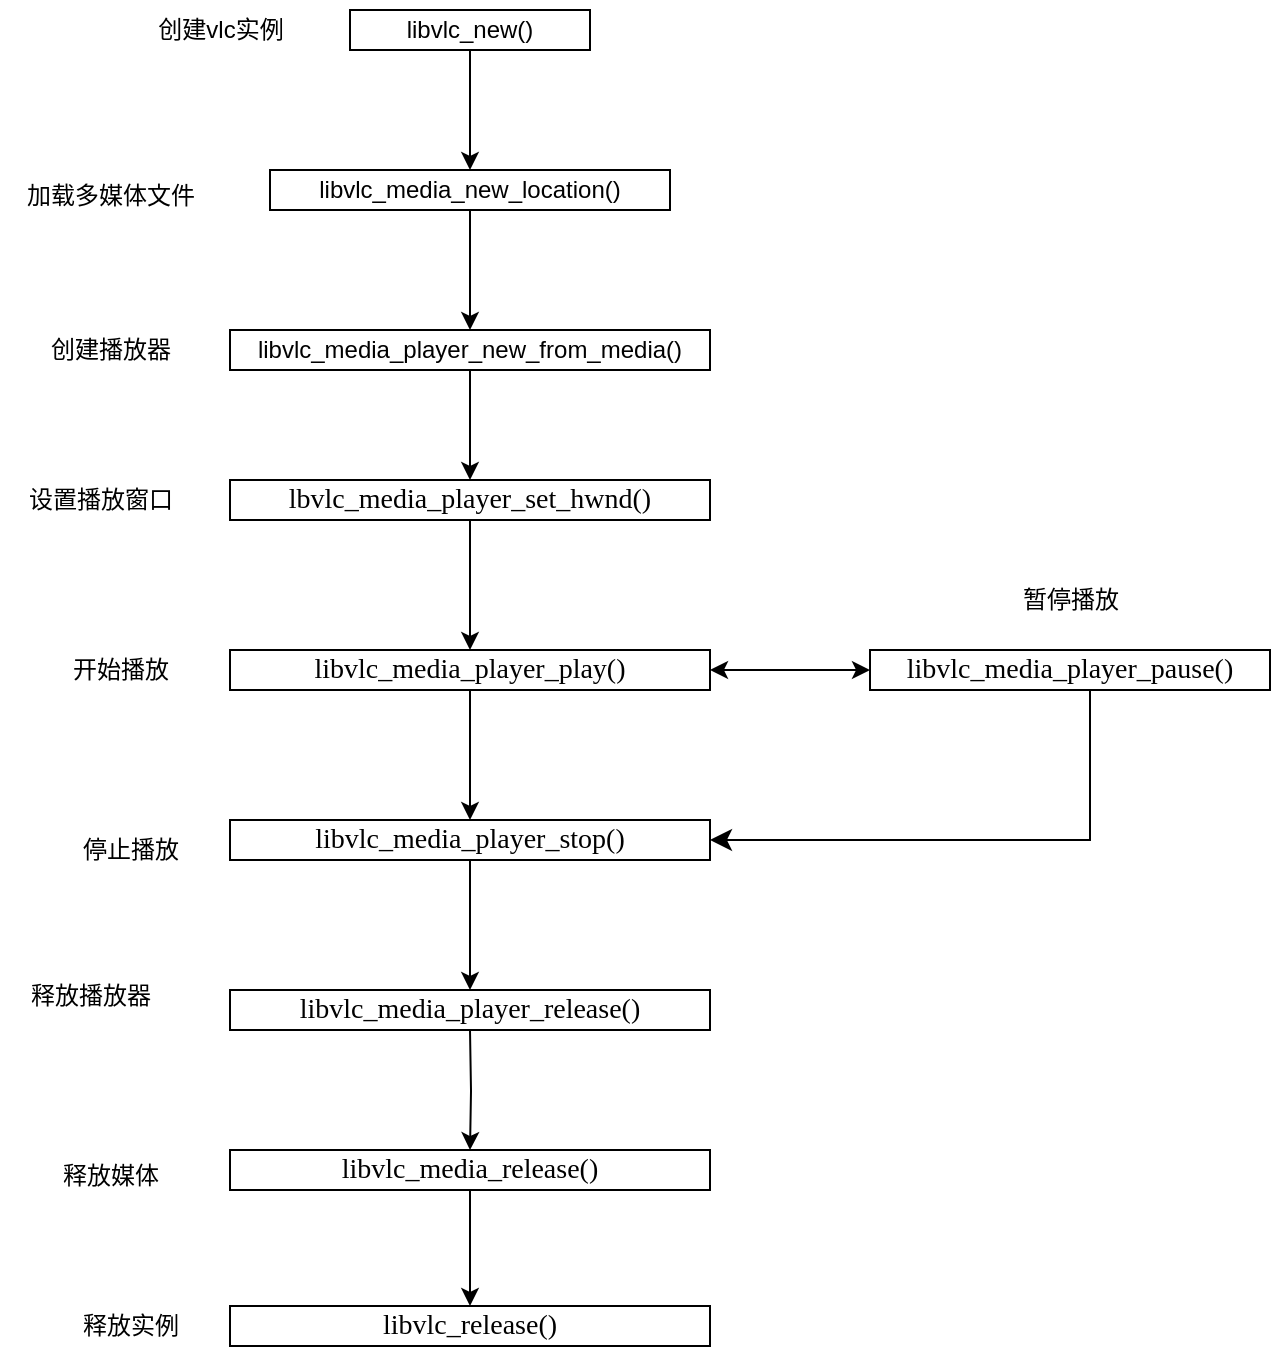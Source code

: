 <mxfile version="24.8.6">
  <diagram id="C5RBs43oDa-KdzZeNtuy" name="Page-1">
    <mxGraphModel dx="1593" dy="814" grid="1" gridSize="10" guides="1" tooltips="1" connect="1" arrows="1" fold="1" page="1" pageScale="1" pageWidth="827" pageHeight="1169" math="0" shadow="0">
      <root>
        <mxCell id="WIyWlLk6GJQsqaUBKTNV-0" />
        <mxCell id="WIyWlLk6GJQsqaUBKTNV-1" parent="WIyWlLk6GJQsqaUBKTNV-0" />
        <mxCell id="Nwt_N1zq0s9evvxLgF0J-3" value="" style="edgeStyle=orthogonalEdgeStyle;rounded=0;orthogonalLoop=1;jettySize=auto;html=1;" edge="1" parent="WIyWlLk6GJQsqaUBKTNV-1" source="Nwt_N1zq0s9evvxLgF0J-0" target="Nwt_N1zq0s9evvxLgF0J-2">
          <mxGeometry relative="1" as="geometry" />
        </mxCell>
        <mxCell id="Nwt_N1zq0s9evvxLgF0J-0" value="libvlc_new()" style="rounded=0;whiteSpace=wrap;html=1;" vertex="1" parent="WIyWlLk6GJQsqaUBKTNV-1">
          <mxGeometry x="200" y="130" width="120" height="20" as="geometry" />
        </mxCell>
        <mxCell id="Nwt_N1zq0s9evvxLgF0J-6" value="" style="edgeStyle=orthogonalEdgeStyle;rounded=0;orthogonalLoop=1;jettySize=auto;html=1;" edge="1" parent="WIyWlLk6GJQsqaUBKTNV-1" source="Nwt_N1zq0s9evvxLgF0J-2" target="Nwt_N1zq0s9evvxLgF0J-5">
          <mxGeometry relative="1" as="geometry" />
        </mxCell>
        <mxCell id="Nwt_N1zq0s9evvxLgF0J-2" value="libvlc_media_new_location()" style="rounded=0;whiteSpace=wrap;html=1;" vertex="1" parent="WIyWlLk6GJQsqaUBKTNV-1">
          <mxGeometry x="160" y="210" width="200" height="20" as="geometry" />
        </mxCell>
        <mxCell id="Nwt_N1zq0s9evvxLgF0J-12" value="" style="edgeStyle=orthogonalEdgeStyle;rounded=0;orthogonalLoop=1;jettySize=auto;html=1;" edge="1" parent="WIyWlLk6GJQsqaUBKTNV-1" source="Nwt_N1zq0s9evvxLgF0J-5" target="Nwt_N1zq0s9evvxLgF0J-11">
          <mxGeometry relative="1" as="geometry" />
        </mxCell>
        <mxCell id="Nwt_N1zq0s9evvxLgF0J-5" value="libvlc_media_player_new_from_media()" style="rounded=0;whiteSpace=wrap;html=1;" vertex="1" parent="WIyWlLk6GJQsqaUBKTNV-1">
          <mxGeometry x="140" y="290" width="240" height="20" as="geometry" />
        </mxCell>
        <mxCell id="Nwt_N1zq0s9evvxLgF0J-7" value="创建vlc实例" style="text;html=1;align=center;verticalAlign=middle;resizable=0;points=[];autosize=1;strokeColor=none;fillColor=none;" vertex="1" parent="WIyWlLk6GJQsqaUBKTNV-1">
          <mxGeometry x="90" y="125" width="90" height="30" as="geometry" />
        </mxCell>
        <mxCell id="Nwt_N1zq0s9evvxLgF0J-8" value="加载多媒体文件" style="text;html=1;align=center;verticalAlign=middle;resizable=0;points=[];autosize=1;strokeColor=none;fillColor=none;" vertex="1" parent="WIyWlLk6GJQsqaUBKTNV-1">
          <mxGeometry x="25" y="208" width="110" height="30" as="geometry" />
        </mxCell>
        <mxCell id="Nwt_N1zq0s9evvxLgF0J-10" value="创建播放器" style="text;html=1;align=center;verticalAlign=middle;resizable=0;points=[];autosize=1;strokeColor=none;fillColor=none;" vertex="1" parent="WIyWlLk6GJQsqaUBKTNV-1">
          <mxGeometry x="40" y="285" width="80" height="30" as="geometry" />
        </mxCell>
        <mxCell id="Nwt_N1zq0s9evvxLgF0J-15" value="" style="edgeStyle=orthogonalEdgeStyle;rounded=0;orthogonalLoop=1;jettySize=auto;html=1;" edge="1" parent="WIyWlLk6GJQsqaUBKTNV-1" source="Nwt_N1zq0s9evvxLgF0J-11" target="Nwt_N1zq0s9evvxLgF0J-14">
          <mxGeometry relative="1" as="geometry" />
        </mxCell>
        <mxCell id="Nwt_N1zq0s9evvxLgF0J-11" value="&lt;p class=&quot;MsoNormal&quot;&gt;&lt;span style=&quot;mso-spacerun:&#39;yes&#39;;font-family:宋体;mso-ascii-font-family:Calibri;&lt;br/&gt;mso-hansi-font-family:Calibri;mso-bidi-font-family:&#39;Times New Roman&#39;;font-size:10.5pt;&lt;br/&gt;mso-font-kerning:1.0pt;&quot;&gt;&lt;font face=&quot;Calibri&quot;&gt;lbvlc_media_player_set_hwnd()&lt;/font&gt;&lt;/span&gt;&lt;/p&gt;" style="rounded=0;whiteSpace=wrap;html=1;" vertex="1" parent="WIyWlLk6GJQsqaUBKTNV-1">
          <mxGeometry x="140" y="365" width="240" height="20" as="geometry" />
        </mxCell>
        <mxCell id="Nwt_N1zq0s9evvxLgF0J-13" value="设置播放窗口" style="text;html=1;align=center;verticalAlign=middle;resizable=0;points=[];autosize=1;strokeColor=none;fillColor=none;" vertex="1" parent="WIyWlLk6GJQsqaUBKTNV-1">
          <mxGeometry x="25" y="360" width="100" height="30" as="geometry" />
        </mxCell>
        <mxCell id="Nwt_N1zq0s9evvxLgF0J-18" value="" style="edgeStyle=orthogonalEdgeStyle;rounded=0;orthogonalLoop=1;jettySize=auto;html=1;" edge="1" parent="WIyWlLk6GJQsqaUBKTNV-1" source="Nwt_N1zq0s9evvxLgF0J-14" target="Nwt_N1zq0s9evvxLgF0J-17">
          <mxGeometry relative="1" as="geometry" />
        </mxCell>
        <mxCell id="Nwt_N1zq0s9evvxLgF0J-14" value="&lt;p class=&quot;MsoNormal&quot;&gt;&lt;span style=&quot;mso-spacerun:&#39;yes&#39;;font-family:宋体;mso-ascii-font-family:Calibri;&lt;br/&gt;mso-hansi-font-family:Calibri;mso-bidi-font-family:&#39;Times New Roman&#39;;font-size:10.5pt;&lt;br/&gt;mso-font-kerning:1.0pt;&quot;&gt;&lt;font face=&quot;Calibri&quot;&gt;libvlc_media_player_play()&lt;/font&gt;&lt;/span&gt;&lt;/p&gt;" style="rounded=0;whiteSpace=wrap;html=1;" vertex="1" parent="WIyWlLk6GJQsqaUBKTNV-1">
          <mxGeometry x="140" y="450" width="240" height="20" as="geometry" />
        </mxCell>
        <mxCell id="Nwt_N1zq0s9evvxLgF0J-16" value="开始播放" style="text;html=1;align=center;verticalAlign=middle;resizable=0;points=[];autosize=1;strokeColor=none;fillColor=none;" vertex="1" parent="WIyWlLk6GJQsqaUBKTNV-1">
          <mxGeometry x="50" y="445" width="70" height="30" as="geometry" />
        </mxCell>
        <mxCell id="Nwt_N1zq0s9evvxLgF0J-26" value="" style="edgeStyle=orthogonalEdgeStyle;rounded=0;orthogonalLoop=1;jettySize=auto;html=1;" edge="1" parent="WIyWlLk6GJQsqaUBKTNV-1" source="Nwt_N1zq0s9evvxLgF0J-17" target="Nwt_N1zq0s9evvxLgF0J-25">
          <mxGeometry relative="1" as="geometry" />
        </mxCell>
        <mxCell id="Nwt_N1zq0s9evvxLgF0J-17" value="&lt;p class=&quot;MsoNormal&quot;&gt;&lt;span style=&quot;mso-spacerun:&#39;yes&#39;;font-family:宋体;mso-ascii-font-family:Calibri;&lt;br/&gt;mso-hansi-font-family:Calibri;mso-bidi-font-family:&#39;Times New Roman&#39;;font-size:10.5pt;&lt;br/&gt;mso-font-kerning:1.0pt;&quot;&gt;&lt;font face=&quot;Calibri&quot;&gt;libvlc_media_player_stop()&lt;/font&gt;&lt;/span&gt;&lt;span style=&quot;mso-spacerun:&#39;yes&#39;;font-family:Calibri;mso-fareast-font-family:宋体;&lt;br/&gt;mso-bidi-font-family:&#39;Times New Roman&#39;;font-size:10.5pt;mso-font-kerning:1.0pt;&quot;&gt;&lt;/span&gt;&lt;/p&gt;" style="rounded=0;whiteSpace=wrap;html=1;" vertex="1" parent="WIyWlLk6GJQsqaUBKTNV-1">
          <mxGeometry x="140" y="535" width="240" height="20" as="geometry" />
        </mxCell>
        <mxCell id="Nwt_N1zq0s9evvxLgF0J-20" value="停止播放" style="text;html=1;align=center;verticalAlign=middle;resizable=0;points=[];autosize=1;strokeColor=none;fillColor=none;" vertex="1" parent="WIyWlLk6GJQsqaUBKTNV-1">
          <mxGeometry x="55" y="535" width="70" height="30" as="geometry" />
        </mxCell>
        <mxCell id="Nwt_N1zq0s9evvxLgF0J-21" value="&lt;p class=&quot;MsoNormal&quot;&gt;&lt;span style=&quot;mso-spacerun:&#39;yes&#39;;font-family:宋体;mso-ascii-font-family:Calibri;&lt;br/&gt;mso-hansi-font-family:Calibri;mso-bidi-font-family:&#39;Times New Roman&#39;;font-size:10.5pt;&lt;br/&gt;mso-font-kerning:1.0pt;&quot;&gt;&lt;font face=&quot;Calibri&quot;&gt;libvlc_media_player_pause()&lt;/font&gt;&lt;/span&gt;&lt;/p&gt;" style="rounded=0;whiteSpace=wrap;html=1;" vertex="1" parent="WIyWlLk6GJQsqaUBKTNV-1">
          <mxGeometry x="460" y="450" width="200" height="20" as="geometry" />
        </mxCell>
        <mxCell id="Nwt_N1zq0s9evvxLgF0J-25" value="&lt;p class=&quot;MsoNormal&quot;&gt;&lt;span style=&quot;mso-spacerun:&#39;yes&#39;;font-family:宋体;mso-ascii-font-family:Calibri;&lt;br/&gt;mso-hansi-font-family:Calibri;mso-bidi-font-family:&#39;Times New Roman&#39;;font-size:10.5pt;&lt;br/&gt;mso-font-kerning:1.0pt;&quot;&gt;&lt;font face=&quot;Calibri&quot;&gt;libvlc_media_player_release()&lt;/font&gt;&lt;/span&gt;&lt;/p&gt;" style="rounded=0;whiteSpace=wrap;html=1;" vertex="1" parent="WIyWlLk6GJQsqaUBKTNV-1">
          <mxGeometry x="140" y="620" width="240" height="20" as="geometry" />
        </mxCell>
        <mxCell id="Nwt_N1zq0s9evvxLgF0J-30" value="" style="edgeStyle=orthogonalEdgeStyle;rounded=0;orthogonalLoop=1;jettySize=auto;html=1;" edge="1" parent="WIyWlLk6GJQsqaUBKTNV-1" target="Nwt_N1zq0s9evvxLgF0J-29">
          <mxGeometry relative="1" as="geometry">
            <mxPoint x="260" y="640" as="sourcePoint" />
          </mxGeometry>
        </mxCell>
        <mxCell id="Nwt_N1zq0s9evvxLgF0J-32" value="" style="edgeStyle=orthogonalEdgeStyle;rounded=0;orthogonalLoop=1;jettySize=auto;html=1;" edge="1" parent="WIyWlLk6GJQsqaUBKTNV-1" source="Nwt_N1zq0s9evvxLgF0J-29" target="Nwt_N1zq0s9evvxLgF0J-31">
          <mxGeometry relative="1" as="geometry" />
        </mxCell>
        <mxCell id="Nwt_N1zq0s9evvxLgF0J-29" value="&lt;p class=&quot;MsoNormal&quot;&gt;&lt;span style=&quot;mso-spacerun:&#39;yes&#39;;font-family:宋体;mso-ascii-font-family:Calibri;&lt;br/&gt;mso-hansi-font-family:Calibri;mso-bidi-font-family:&#39;Times New Roman&#39;;font-size:10.5pt;&lt;br/&gt;mso-font-kerning:1.0pt;&quot;&gt;&lt;font face=&quot;Calibri&quot;&gt;libvlc_media_release()&lt;/font&gt;&lt;/span&gt;&lt;/p&gt;" style="rounded=0;whiteSpace=wrap;html=1;" vertex="1" parent="WIyWlLk6GJQsqaUBKTNV-1">
          <mxGeometry x="140" y="700" width="240" height="20" as="geometry" />
        </mxCell>
        <mxCell id="Nwt_N1zq0s9evvxLgF0J-31" value="&lt;p class=&quot;MsoNormal&quot;&gt;&lt;span style=&quot;mso-spacerun:&#39;yes&#39;;font-family:宋体;mso-ascii-font-family:Calibri;&lt;br/&gt;mso-hansi-font-family:Calibri;mso-bidi-font-family:&#39;Times New Roman&#39;;font-size:10.5pt;&lt;br/&gt;mso-font-kerning:1.0pt;&quot;&gt;&lt;font face=&quot;Calibri&quot;&gt;libvlc_release()&lt;/font&gt;&lt;/span&gt;&lt;span style=&quot;mso-spacerun:&#39;yes&#39;;font-family:Calibri;mso-fareast-font-family:宋体;&lt;br/&gt;mso-bidi-font-family:&#39;Times New Roman&#39;;font-size:10.5pt;mso-font-kerning:1.0pt;&quot;&gt;&lt;/span&gt;&lt;/p&gt;" style="rounded=0;whiteSpace=wrap;html=1;" vertex="1" parent="WIyWlLk6GJQsqaUBKTNV-1">
          <mxGeometry x="140" y="778" width="240" height="20" as="geometry" />
        </mxCell>
        <mxCell id="Nwt_N1zq0s9evvxLgF0J-33" value="释放播放器" style="text;html=1;align=center;verticalAlign=middle;resizable=0;points=[];autosize=1;strokeColor=none;fillColor=none;" vertex="1" parent="WIyWlLk6GJQsqaUBKTNV-1">
          <mxGeometry x="30" y="608" width="80" height="30" as="geometry" />
        </mxCell>
        <mxCell id="Nwt_N1zq0s9evvxLgF0J-34" value="释放媒体" style="text;html=1;align=center;verticalAlign=middle;resizable=0;points=[];autosize=1;strokeColor=none;fillColor=none;" vertex="1" parent="WIyWlLk6GJQsqaUBKTNV-1">
          <mxGeometry x="45" y="698" width="70" height="30" as="geometry" />
        </mxCell>
        <mxCell id="Nwt_N1zq0s9evvxLgF0J-35" value="释放实例" style="text;html=1;align=center;verticalAlign=middle;resizable=0;points=[];autosize=1;strokeColor=none;fillColor=none;" vertex="1" parent="WIyWlLk6GJQsqaUBKTNV-1">
          <mxGeometry x="55" y="773" width="70" height="30" as="geometry" />
        </mxCell>
        <mxCell id="Nwt_N1zq0s9evvxLgF0J-36" value="" style="endArrow=classic;startArrow=classic;html=1;rounded=0;exitX=1;exitY=0.5;exitDx=0;exitDy=0;" edge="1" parent="WIyWlLk6GJQsqaUBKTNV-1" source="Nwt_N1zq0s9evvxLgF0J-14">
          <mxGeometry width="50" height="50" relative="1" as="geometry">
            <mxPoint x="410" y="510" as="sourcePoint" />
            <mxPoint x="460" y="460" as="targetPoint" />
          </mxGeometry>
        </mxCell>
        <mxCell id="Nwt_N1zq0s9evvxLgF0J-39" value="" style="edgeStyle=segmentEdgeStyle;endArrow=classic;html=1;curved=0;rounded=0;endSize=8;startSize=8;" edge="1" parent="WIyWlLk6GJQsqaUBKTNV-1" source="Nwt_N1zq0s9evvxLgF0J-21">
          <mxGeometry width="50" height="50" relative="1" as="geometry">
            <mxPoint x="570" y="480" as="sourcePoint" />
            <mxPoint x="380" y="545" as="targetPoint" />
            <Array as="points">
              <mxPoint x="570" y="545" />
            </Array>
          </mxGeometry>
        </mxCell>
        <mxCell id="Nwt_N1zq0s9evvxLgF0J-42" value="暂停播放" style="text;html=1;align=center;verticalAlign=middle;resizable=0;points=[];autosize=1;strokeColor=none;fillColor=none;" vertex="1" parent="WIyWlLk6GJQsqaUBKTNV-1">
          <mxGeometry x="525" y="410" width="70" height="30" as="geometry" />
        </mxCell>
      </root>
    </mxGraphModel>
  </diagram>
</mxfile>

